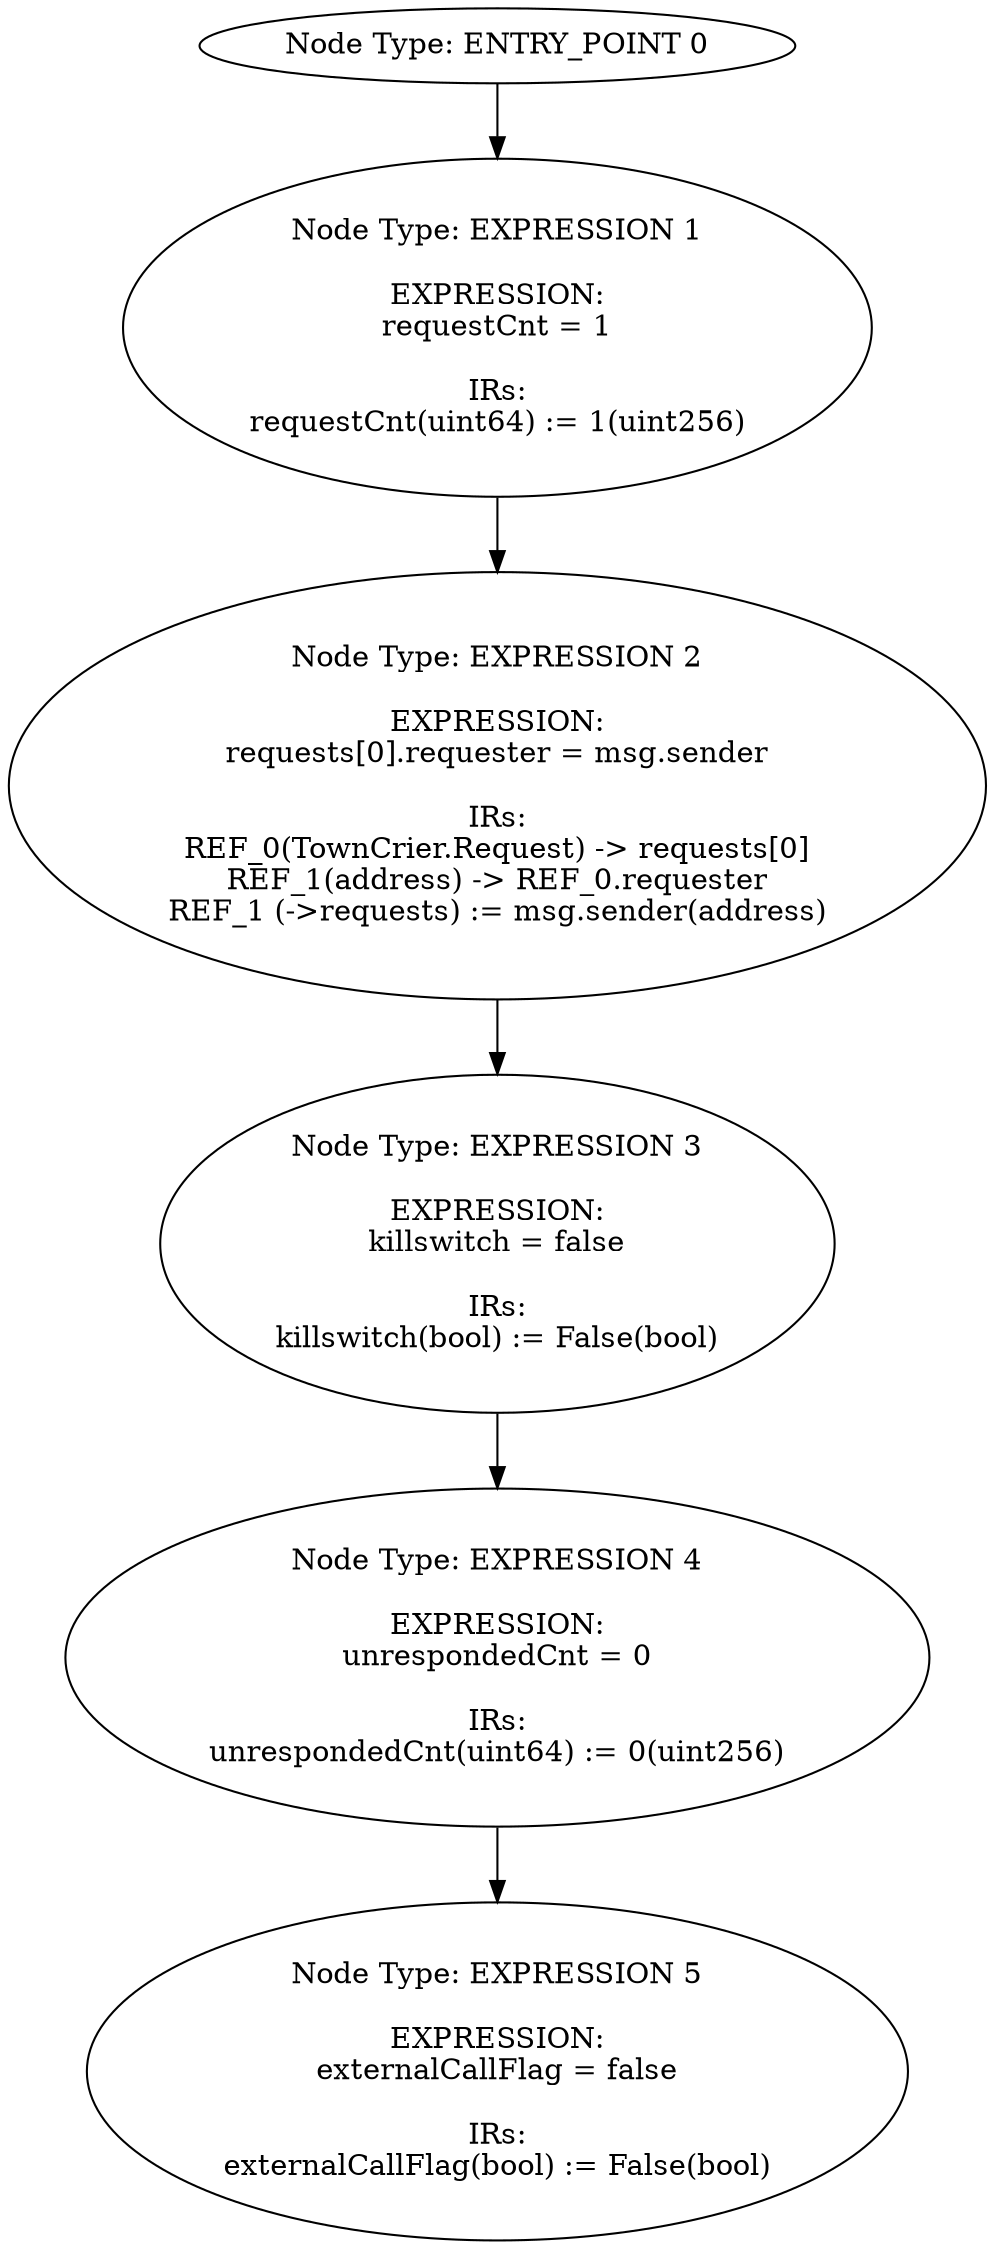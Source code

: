 digraph{
0[label="Node Type: ENTRY_POINT 0
"];
0->1;
1[label="Node Type: EXPRESSION 1

EXPRESSION:
requestCnt = 1

IRs:
requestCnt(uint64) := 1(uint256)"];
1->2;
2[label="Node Type: EXPRESSION 2

EXPRESSION:
requests[0].requester = msg.sender

IRs:
REF_0(TownCrier.Request) -> requests[0]
REF_1(address) -> REF_0.requester
REF_1 (->requests) := msg.sender(address)"];
2->3;
3[label="Node Type: EXPRESSION 3

EXPRESSION:
killswitch = false

IRs:
killswitch(bool) := False(bool)"];
3->4;
4[label="Node Type: EXPRESSION 4

EXPRESSION:
unrespondedCnt = 0

IRs:
unrespondedCnt(uint64) := 0(uint256)"];
4->5;
5[label="Node Type: EXPRESSION 5

EXPRESSION:
externalCallFlag = false

IRs:
externalCallFlag(bool) := False(bool)"];
}
